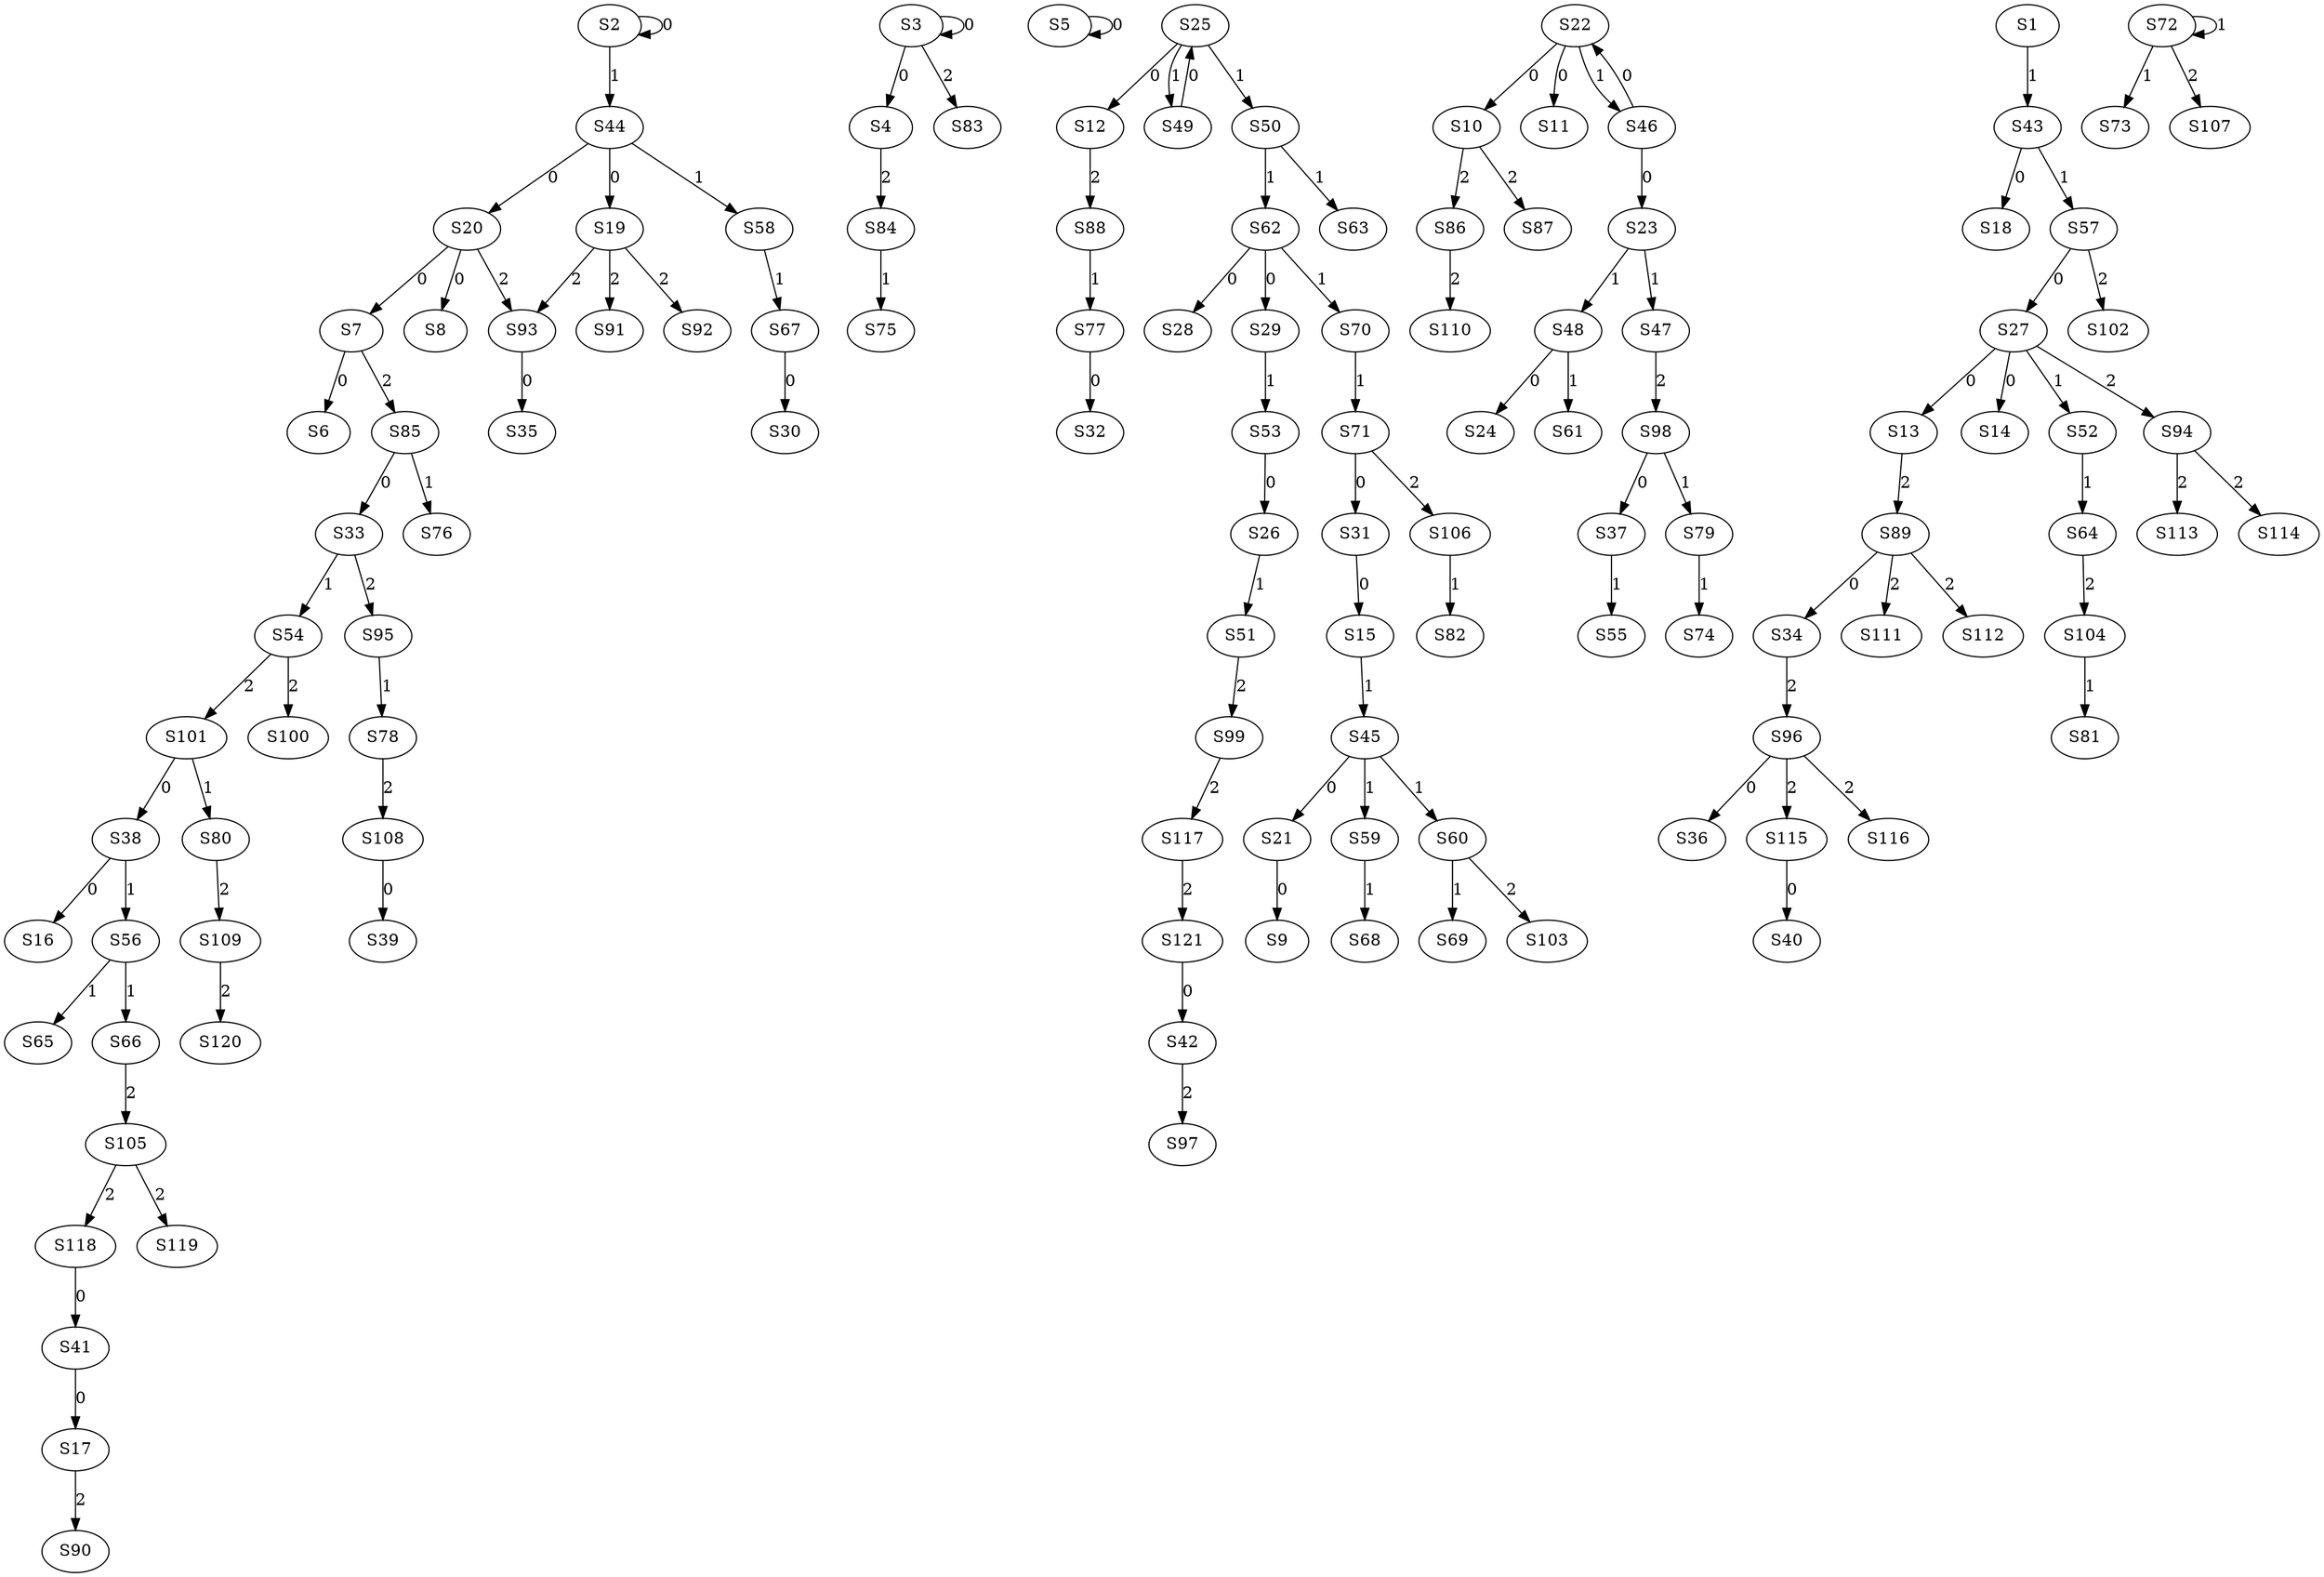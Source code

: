 strict digraph {
	S2 -> S2 [ label = 0 ];
	S3 -> S3 [ label = 0 ];
	S3 -> S4 [ label = 0 ];
	S5 -> S5 [ label = 0 ];
	S7 -> S6 [ label = 0 ];
	S20 -> S7 [ label = 0 ];
	S20 -> S8 [ label = 0 ];
	S21 -> S9 [ label = 0 ];
	S22 -> S10 [ label = 0 ];
	S22 -> S11 [ label = 0 ];
	S25 -> S12 [ label = 0 ];
	S27 -> S13 [ label = 0 ];
	S27 -> S14 [ label = 0 ];
	S31 -> S15 [ label = 0 ];
	S38 -> S16 [ label = 0 ];
	S41 -> S17 [ label = 0 ];
	S43 -> S18 [ label = 0 ];
	S44 -> S19 [ label = 0 ];
	S44 -> S20 [ label = 0 ];
	S45 -> S21 [ label = 0 ];
	S46 -> S22 [ label = 0 ];
	S46 -> S23 [ label = 0 ];
	S48 -> S24 [ label = 0 ];
	S49 -> S25 [ label = 0 ];
	S53 -> S26 [ label = 0 ];
	S57 -> S27 [ label = 0 ];
	S62 -> S28 [ label = 0 ];
	S62 -> S29 [ label = 0 ];
	S67 -> S30 [ label = 0 ];
	S71 -> S31 [ label = 0 ];
	S77 -> S32 [ label = 0 ];
	S85 -> S33 [ label = 0 ];
	S89 -> S34 [ label = 0 ];
	S93 -> S35 [ label = 0 ];
	S96 -> S36 [ label = 0 ];
	S98 -> S37 [ label = 0 ];
	S101 -> S38 [ label = 0 ];
	S108 -> S39 [ label = 0 ];
	S115 -> S40 [ label = 0 ];
	S118 -> S41 [ label = 0 ];
	S121 -> S42 [ label = 0 ];
	S1 -> S43 [ label = 1 ];
	S2 -> S44 [ label = 1 ];
	S15 -> S45 [ label = 1 ];
	S22 -> S46 [ label = 1 ];
	S23 -> S47 [ label = 1 ];
	S23 -> S48 [ label = 1 ];
	S25 -> S49 [ label = 1 ];
	S25 -> S50 [ label = 1 ];
	S26 -> S51 [ label = 1 ];
	S27 -> S52 [ label = 1 ];
	S29 -> S53 [ label = 1 ];
	S33 -> S54 [ label = 1 ];
	S37 -> S55 [ label = 1 ];
	S38 -> S56 [ label = 1 ];
	S43 -> S57 [ label = 1 ];
	S44 -> S58 [ label = 1 ];
	S45 -> S59 [ label = 1 ];
	S45 -> S60 [ label = 1 ];
	S48 -> S61 [ label = 1 ];
	S50 -> S62 [ label = 1 ];
	S50 -> S63 [ label = 1 ];
	S52 -> S64 [ label = 1 ];
	S56 -> S65 [ label = 1 ];
	S56 -> S66 [ label = 1 ];
	S58 -> S67 [ label = 1 ];
	S59 -> S68 [ label = 1 ];
	S60 -> S69 [ label = 1 ];
	S62 -> S70 [ label = 1 ];
	S70 -> S71 [ label = 1 ];
	S72 -> S72 [ label = 1 ];
	S72 -> S73 [ label = 1 ];
	S79 -> S74 [ label = 1 ];
	S84 -> S75 [ label = 1 ];
	S85 -> S76 [ label = 1 ];
	S88 -> S77 [ label = 1 ];
	S95 -> S78 [ label = 1 ];
	S98 -> S79 [ label = 1 ];
	S101 -> S80 [ label = 1 ];
	S104 -> S81 [ label = 1 ];
	S106 -> S82 [ label = 1 ];
	S3 -> S83 [ label = 2 ];
	S4 -> S84 [ label = 2 ];
	S7 -> S85 [ label = 2 ];
	S10 -> S86 [ label = 2 ];
	S10 -> S87 [ label = 2 ];
	S12 -> S88 [ label = 2 ];
	S13 -> S89 [ label = 2 ];
	S17 -> S90 [ label = 2 ];
	S19 -> S91 [ label = 2 ];
	S19 -> S92 [ label = 2 ];
	S20 -> S93 [ label = 2 ];
	S27 -> S94 [ label = 2 ];
	S33 -> S95 [ label = 2 ];
	S34 -> S96 [ label = 2 ];
	S42 -> S97 [ label = 2 ];
	S47 -> S98 [ label = 2 ];
	S51 -> S99 [ label = 2 ];
	S54 -> S100 [ label = 2 ];
	S54 -> S101 [ label = 2 ];
	S57 -> S102 [ label = 2 ];
	S60 -> S103 [ label = 2 ];
	S64 -> S104 [ label = 2 ];
	S66 -> S105 [ label = 2 ];
	S71 -> S106 [ label = 2 ];
	S72 -> S107 [ label = 2 ];
	S78 -> S108 [ label = 2 ];
	S80 -> S109 [ label = 2 ];
	S86 -> S110 [ label = 2 ];
	S89 -> S111 [ label = 2 ];
	S89 -> S112 [ label = 2 ];
	S94 -> S113 [ label = 2 ];
	S94 -> S114 [ label = 2 ];
	S96 -> S115 [ label = 2 ];
	S96 -> S116 [ label = 2 ];
	S99 -> S117 [ label = 2 ];
	S105 -> S118 [ label = 2 ];
	S105 -> S119 [ label = 2 ];
	S109 -> S120 [ label = 2 ];
	S117 -> S121 [ label = 2 ];
	S19 -> S93 [ label = 2 ];
}